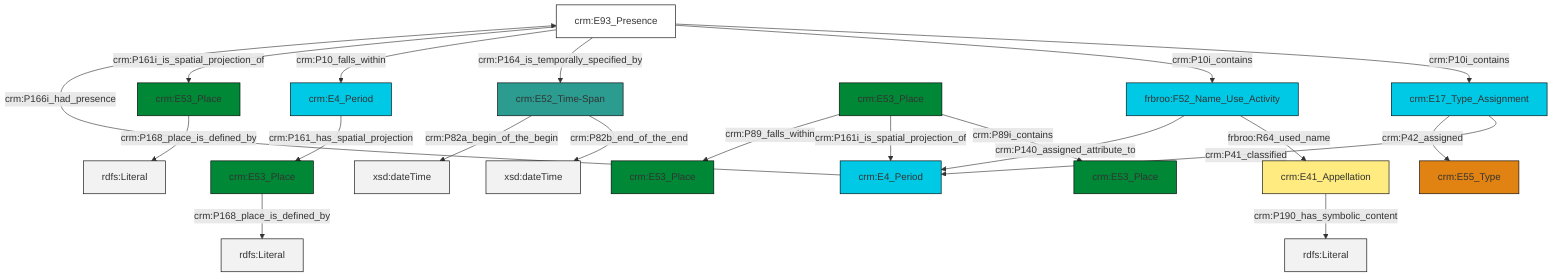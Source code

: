 graph TD
classDef Literal fill:#f2f2f2,stroke:#000000;
classDef CRM_Entity fill:#FFFFFF,stroke:#000000;
classDef Temporal_Entity fill:#00C9E6, stroke:#000000;
classDef Type fill:#E18312, stroke:#000000;
classDef Time-Span fill:#2C9C91, stroke:#000000;
classDef Appellation fill:#FFEB7F, stroke:#000000;
classDef Place fill:#008836, stroke:#000000;
classDef Persistent_Item fill:#B266B2, stroke:#000000;
classDef Conceptual_Object fill:#FFD700, stroke:#000000;
classDef Physical_Thing fill:#D2B48C, stroke:#000000;
classDef Actor fill:#f58aad, stroke:#000000;
classDef PC_Classes fill:#4ce600, stroke:#000000;
classDef Multi fill:#cccccc,stroke:#000000;

0["crm:E93_Presence"]:::CRM_Entity -->|crm:P10i_contains| 1["crm:E17_Type_Assignment"]:::Temporal_Entity
0["crm:E93_Presence"]:::CRM_Entity -->|crm:P10i_contains| 2["frbroo:F52_Name_Use_Activity"]:::Temporal_Entity
4["crm:E4_Period"]:::Temporal_Entity -->|crm:P161_has_spatial_projection| 8["crm:E53_Place"]:::Place
9["crm:E53_Place"]:::Place -->|crm:P168_place_is_defined_by| 11[rdfs:Literal]:::Literal
12["crm:E53_Place"]:::Place -->|crm:P89i_contains| 13["crm:E53_Place"]:::Place
16["crm:E52_Time-Span"]:::Time-Span -->|crm:P82b_end_of_the_end| 17[xsd:dateTime]:::Literal
0["crm:E93_Presence"]:::CRM_Entity -->|crm:P164_is_temporally_specified_by| 16["crm:E52_Time-Span"]:::Time-Span
1["crm:E17_Type_Assignment"]:::Temporal_Entity -->|crm:P41_classified| 18["crm:E4_Period"]:::Temporal_Entity
21["crm:E41_Appellation"]:::Appellation -->|crm:P190_has_symbolic_content| 23[rdfs:Literal]:::Literal
8["crm:E53_Place"]:::Place -->|crm:P168_place_is_defined_by| 24[rdfs:Literal]:::Literal
0["crm:E93_Presence"]:::CRM_Entity -->|crm:P10_falls_within| 4["crm:E4_Period"]:::Temporal_Entity
12["crm:E53_Place"]:::Place -->|crm:P161i_is_spatial_projection_of| 18["crm:E4_Period"]:::Temporal_Entity
18["crm:E4_Period"]:::Temporal_Entity -->|crm:P166i_had_presence| 0["crm:E93_Presence"]:::CRM_Entity
2["frbroo:F52_Name_Use_Activity"]:::Temporal_Entity -->|frbroo:R64_used_name| 21["crm:E41_Appellation"]:::Appellation
2["frbroo:F52_Name_Use_Activity"]:::Temporal_Entity -->|crm:P140_assigned_attribute_to| 18["crm:E4_Period"]:::Temporal_Entity
12["crm:E53_Place"]:::Place -->|crm:P89_falls_within| 27["crm:E53_Place"]:::Place
1["crm:E17_Type_Assignment"]:::Temporal_Entity -->|crm:P42_assigned| 6["crm:E55_Type"]:::Type
0["crm:E93_Presence"]:::CRM_Entity -->|crm:P161i_is_spatial_projection_of| 9["crm:E53_Place"]:::Place
16["crm:E52_Time-Span"]:::Time-Span -->|crm:P82a_begin_of_the_begin| 29[xsd:dateTime]:::Literal